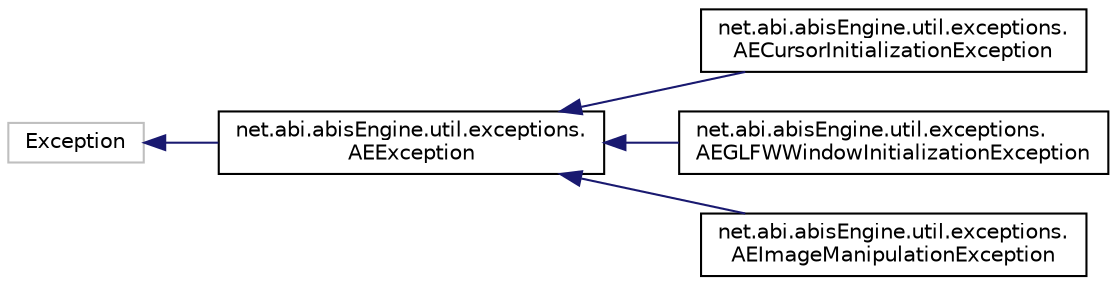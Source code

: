 digraph "Graphical Class Hierarchy"
{
 // LATEX_PDF_SIZE
  edge [fontname="Helvetica",fontsize="10",labelfontname="Helvetica",labelfontsize="10"];
  node [fontname="Helvetica",fontsize="10",shape=record];
  rankdir="LR";
  Node115 [label="Exception",height=0.2,width=0.4,color="grey75", fillcolor="white", style="filled",tooltip=" "];
  Node115 -> Node0 [dir="back",color="midnightblue",fontsize="10",style="solid",fontname="Helvetica"];
  Node0 [label="net.abi.abisEngine.util.exceptions.\lAEException",height=0.2,width=0.4,color="black", fillcolor="white", style="filled",URL="$d8/dd4/classnet_1_1abi_1_1abis_engine_1_1util_1_1exceptions_1_1_a_e_exception.html",tooltip=" "];
  Node0 -> Node1 [dir="back",color="midnightblue",fontsize="10",style="solid",fontname="Helvetica"];
  Node1 [label="net.abi.abisEngine.util.exceptions.\lAECursorInitializationException",height=0.2,width=0.4,color="black", fillcolor="white", style="filled",URL="$d7/d40/classnet_1_1abi_1_1abis_engine_1_1util_1_1exceptions_1_1_a_e_cursor_initialization_exception.html",tooltip=" "];
  Node0 -> Node2 [dir="back",color="midnightblue",fontsize="10",style="solid",fontname="Helvetica"];
  Node2 [label="net.abi.abisEngine.util.exceptions.\lAEGLFWWindowInitializationException",height=0.2,width=0.4,color="black", fillcolor="white", style="filled",URL="$d7/dcc/classnet_1_1abi_1_1abis_engine_1_1util_1_1exceptions_1_1_a_e_g_l_f_w_window_initialization_exception.html",tooltip=" "];
  Node0 -> Node3 [dir="back",color="midnightblue",fontsize="10",style="solid",fontname="Helvetica"];
  Node3 [label="net.abi.abisEngine.util.exceptions.\lAEImageManipulationException",height=0.2,width=0.4,color="black", fillcolor="white", style="filled",URL="$d9/dce/classnet_1_1abi_1_1abis_engine_1_1util_1_1exceptions_1_1_a_e_image_manipulation_exception.html",tooltip=" "];
}
